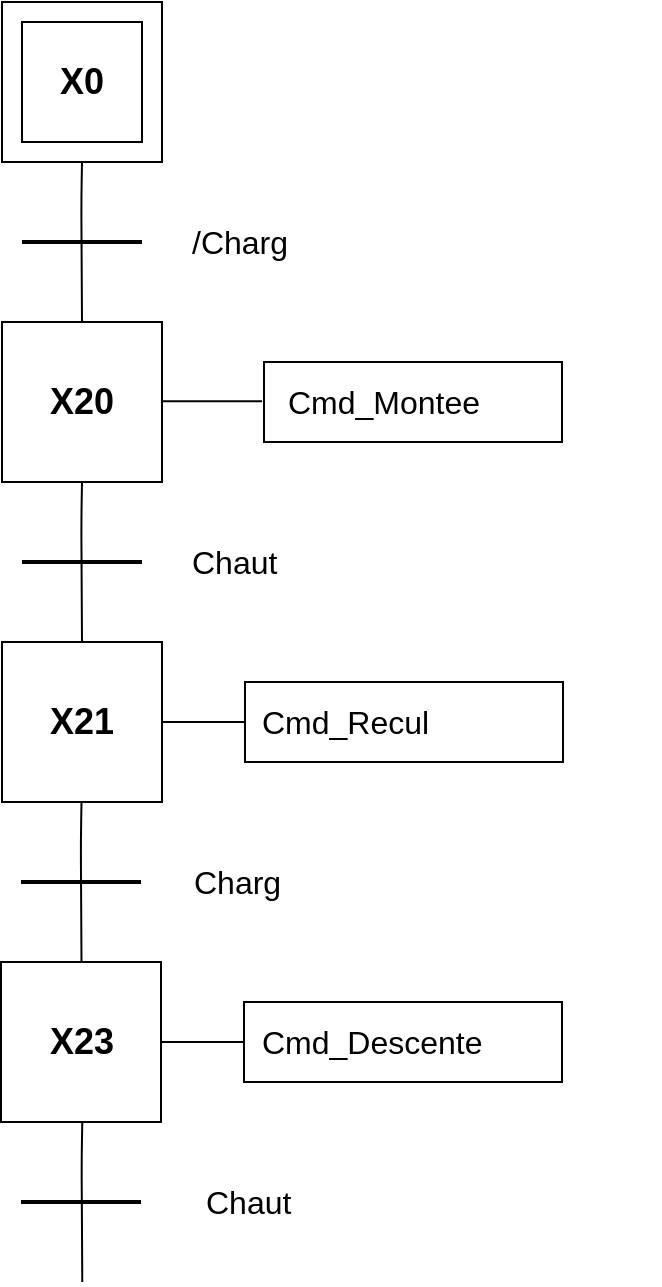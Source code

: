 <mxfile version="12.9.11" type="github"><diagram id="j1norhdIm9kePcJpWqvb" name="Page-1"><mxGraphModel dx="1221" dy="1814" grid="1" gridSize="10" guides="1" tooltips="1" connect="1" arrows="1" fold="1" page="1" pageScale="1" pageWidth="827" pageHeight="1169" math="0" shadow="0"><root><mxCell id="0"/><mxCell id="1" parent="0"/><mxCell id="5EyspFnGqT75Ce_qzCmO-32" value="" style="rounded=0;whiteSpace=wrap;html=1;" vertex="1" parent="1"><mxGeometry x="441" y="-540" width="159" height="40" as="geometry"/></mxCell><mxCell id="5EyspFnGqT75Ce_qzCmO-27" value="" style="rounded=0;whiteSpace=wrap;html=1;" vertex="1" parent="1"><mxGeometry x="451" y="-860" width="149" height="40" as="geometry"/></mxCell><mxCell id="5EyspFnGqT75Ce_qzCmO-1" value="" style="group" vertex="1" connectable="0" parent="1"><mxGeometry x="320" y="-1040" width="80" height="80" as="geometry"/></mxCell><mxCell id="5EyspFnGqT75Ce_qzCmO-2" value="" style="whiteSpace=wrap;html=1;aspect=fixed;" vertex="1" parent="5EyspFnGqT75Ce_qzCmO-1"><mxGeometry width="80" height="80" as="geometry"/></mxCell><mxCell id="5EyspFnGqT75Ce_qzCmO-3" value="" style="whiteSpace=wrap;html=1;aspect=fixed;" vertex="1" parent="5EyspFnGqT75Ce_qzCmO-1"><mxGeometry x="10" y="10" width="60" height="60" as="geometry"/></mxCell><mxCell id="5EyspFnGqT75Ce_qzCmO-4" value="&lt;font size=&quot;1&quot;&gt;&lt;b style=&quot;font-size: 18px&quot;&gt;X0&lt;/b&gt;&lt;/font&gt;" style="text;html=1;strokeColor=none;fillColor=none;align=center;verticalAlign=middle;whiteSpace=wrap;rounded=0;" vertex="1" parent="5EyspFnGqT75Ce_qzCmO-1"><mxGeometry x="20" y="30" width="40" height="20" as="geometry"/></mxCell><mxCell id="5EyspFnGqT75Ce_qzCmO-6" value="" style="endArrow=none;html=1;entryX=0.5;entryY=1;entryDx=0;entryDy=0;exitX=0.5;exitY=0;exitDx=0;exitDy=0;" edge="1" parent="1" source="5EyspFnGqT75Ce_qzCmO-7"><mxGeometry width="50" height="50" relative="1" as="geometry"><mxPoint x="360" y="-920" as="sourcePoint"/><mxPoint x="360" y="-960" as="targetPoint"/><Array as="points"><mxPoint x="359.66" y="-940"/></Array></mxGeometry></mxCell><mxCell id="5EyspFnGqT75Ce_qzCmO-7" value="" style="whiteSpace=wrap;html=1;aspect=fixed;" vertex="1" parent="1"><mxGeometry x="320.0" y="-880" width="80" height="80" as="geometry"/></mxCell><mxCell id="5EyspFnGqT75Ce_qzCmO-8" value="" style="endArrow=none;html=1;strokeWidth=2;" edge="1" parent="1"><mxGeometry width="50" height="50" relative="1" as="geometry"><mxPoint x="330" y="-920" as="sourcePoint"/><mxPoint x="390" y="-920" as="targetPoint"/></mxGeometry></mxCell><mxCell id="5EyspFnGqT75Ce_qzCmO-9" value="" style="endArrow=none;html=1;entryX=0.5;entryY=1;entryDx=0;entryDy=0;exitX=0.5;exitY=0;exitDx=0;exitDy=0;" edge="1" parent="1" source="5EyspFnGqT75Ce_qzCmO-10"><mxGeometry width="50" height="50" relative="1" as="geometry"><mxPoint x="360" y="-760" as="sourcePoint"/><mxPoint x="360" y="-800" as="targetPoint"/><Array as="points"><mxPoint x="359.66" y="-780"/></Array></mxGeometry></mxCell><mxCell id="5EyspFnGqT75Ce_qzCmO-10" value="" style="whiteSpace=wrap;html=1;aspect=fixed;" vertex="1" parent="1"><mxGeometry x="320.0" y="-720" width="80" height="80" as="geometry"/></mxCell><mxCell id="5EyspFnGqT75Ce_qzCmO-11" value="" style="endArrow=none;html=1;strokeWidth=2;" edge="1" parent="1"><mxGeometry width="50" height="50" relative="1" as="geometry"><mxPoint x="330" y="-760" as="sourcePoint"/><mxPoint x="390" y="-760" as="targetPoint"/></mxGeometry></mxCell><mxCell id="5EyspFnGqT75Ce_qzCmO-12" value="&lt;font size=&quot;1&quot;&gt;&lt;b style=&quot;font-size: 18px&quot;&gt;X20&lt;/b&gt;&lt;/font&gt;" style="text;html=1;strokeColor=none;fillColor=none;align=center;verticalAlign=middle;whiteSpace=wrap;rounded=0;" vertex="1" parent="1"><mxGeometry x="340" y="-850" width="40" height="20" as="geometry"/></mxCell><mxCell id="5EyspFnGqT75Ce_qzCmO-13" value="&lt;font size=&quot;1&quot;&gt;&lt;b style=&quot;font-size: 18px&quot;&gt;X21&lt;/b&gt;&lt;/font&gt;" style="text;html=1;strokeColor=none;fillColor=none;align=center;verticalAlign=middle;whiteSpace=wrap;rounded=0;" vertex="1" parent="1"><mxGeometry x="340" y="-690" width="40" height="20" as="geometry"/></mxCell><mxCell id="5EyspFnGqT75Ce_qzCmO-14" value="&lt;font style=&quot;font-size: 16px&quot;&gt;/Charg&lt;br&gt;&lt;/font&gt;" style="text;html=1;strokeColor=none;fillColor=none;align=left;verticalAlign=middle;whiteSpace=wrap;rounded=0;" vertex="1" parent="1"><mxGeometry x="413" y="-930" width="236" height="20" as="geometry"/></mxCell><mxCell id="5EyspFnGqT75Ce_qzCmO-15" value="" style="endArrow=none;html=1;strokeWidth=1;" edge="1" parent="1"><mxGeometry width="50" height="50" relative="1" as="geometry"><mxPoint x="400" y="-840.34" as="sourcePoint"/><mxPoint x="450" y="-840.34" as="targetPoint"/></mxGeometry></mxCell><mxCell id="5EyspFnGqT75Ce_qzCmO-16" value="&lt;font style=&quot;font-size: 16px&quot;&gt;Chaut&lt;br&gt;&lt;/font&gt;" style="text;html=1;strokeColor=none;fillColor=none;align=left;verticalAlign=middle;whiteSpace=wrap;rounded=0;" vertex="1" parent="1"><mxGeometry x="413" y="-770" width="77" height="20" as="geometry"/></mxCell><mxCell id="5EyspFnGqT75Ce_qzCmO-17" value="&lt;font style=&quot;font-size: 16px&quot;&gt;&lt;br&gt;&lt;/font&gt;" style="text;html=1;strokeColor=none;fillColor=none;align=left;verticalAlign=middle;whiteSpace=wrap;rounded=0;" vertex="1" parent="1"><mxGeometry x="413" y="-450" width="106" height="20" as="geometry"/></mxCell><mxCell id="5EyspFnGqT75Ce_qzCmO-18" value="&lt;font style=&quot;font-size: 16px&quot;&gt;Cmd_Montee&lt;/font&gt;" style="text;html=1;strokeColor=none;fillColor=none;align=left;verticalAlign=middle;whiteSpace=wrap;rounded=0;" vertex="1" parent="1"><mxGeometry x="461" y="-850" width="100" height="20" as="geometry"/></mxCell><mxCell id="5EyspFnGqT75Ce_qzCmO-19" value="" style="whiteSpace=wrap;html=1;aspect=fixed;" vertex="1" parent="1"><mxGeometry x="319.5" y="-560" width="80" height="80" as="geometry"/></mxCell><mxCell id="5EyspFnGqT75Ce_qzCmO-20" value="&lt;font size=&quot;1&quot;&gt;&lt;b style=&quot;font-size: 18px&quot;&gt;X23&lt;/b&gt;&lt;/font&gt;" style="text;html=1;strokeColor=none;fillColor=none;align=center;verticalAlign=middle;whiteSpace=wrap;rounded=0;" vertex="1" parent="1"><mxGeometry x="339.5" y="-530" width="40" height="20" as="geometry"/></mxCell><mxCell id="5EyspFnGqT75Ce_qzCmO-21" value="&lt;font style=&quot;font-size: 16px&quot;&gt;Cmd_Descente&lt;/font&gt;" style="text;html=1;strokeColor=none;fillColor=none;align=left;verticalAlign=middle;whiteSpace=wrap;rounded=0;" vertex="1" parent="1"><mxGeometry x="447.5" y="-530" width="140" height="20" as="geometry"/></mxCell><mxCell id="5EyspFnGqT75Ce_qzCmO-22" value="" style="endArrow=none;html=1;strokeWidth=1;entryX=0;entryY=0.5;entryDx=0;entryDy=0;exitX=1;exitY=0.5;exitDx=0;exitDy=0;" edge="1" parent="1" source="5EyspFnGqT75Ce_qzCmO-19"><mxGeometry width="50" height="50" relative="1" as="geometry"><mxPoint x="399.5" y="-520.5" as="sourcePoint"/><mxPoint x="440.5" y="-520" as="targetPoint"/></mxGeometry></mxCell><mxCell id="5EyspFnGqT75Ce_qzCmO-23" value="" style="endArrow=none;html=1;strokeWidth=2;" edge="1" parent="1"><mxGeometry width="50" height="50" relative="1" as="geometry"><mxPoint x="329.5" y="-440" as="sourcePoint"/><mxPoint x="389.5" y="-440" as="targetPoint"/></mxGeometry></mxCell><mxCell id="5EyspFnGqT75Ce_qzCmO-25" value="" style="endArrow=none;html=1;entryX=0.5;entryY=1;entryDx=0;entryDy=0;exitX=0.5;exitY=0;exitDx=0;exitDy=0;" edge="1" parent="1"><mxGeometry width="50" height="50" relative="1" as="geometry"><mxPoint x="359.75" y="-560.0" as="sourcePoint"/><mxPoint x="359.75" y="-640" as="targetPoint"/><Array as="points"><mxPoint x="359.41" y="-620"/></Array></mxGeometry></mxCell><mxCell id="5EyspFnGqT75Ce_qzCmO-26" value="" style="endArrow=none;html=1;strokeWidth=2;" edge="1" parent="1"><mxGeometry width="50" height="50" relative="1" as="geometry"><mxPoint x="329.5" y="-600.0" as="sourcePoint"/><mxPoint x="389.5" y="-600.0" as="targetPoint"/></mxGeometry></mxCell><mxCell id="5EyspFnGqT75Ce_qzCmO-37" value="" style="rounded=0;whiteSpace=wrap;html=1;" vertex="1" parent="1"><mxGeometry x="441.5" y="-700" width="159" height="40" as="geometry"/></mxCell><mxCell id="5EyspFnGqT75Ce_qzCmO-38" value="&lt;span style=&quot;font-size: 16px&quot;&gt;Cmd_Recul&lt;/span&gt;" style="text;html=1;strokeColor=none;fillColor=none;align=left;verticalAlign=middle;whiteSpace=wrap;rounded=0;" vertex="1" parent="1"><mxGeometry x="448" y="-690" width="140" height="20" as="geometry"/></mxCell><mxCell id="5EyspFnGqT75Ce_qzCmO-39" value="" style="endArrow=none;html=1;strokeWidth=1;entryX=0;entryY=0.5;entryDx=0;entryDy=0;exitX=1;exitY=0.5;exitDx=0;exitDy=0;" edge="1" parent="1"><mxGeometry width="50" height="50" relative="1" as="geometry"><mxPoint x="400" y="-680" as="sourcePoint"/><mxPoint x="441" y="-680" as="targetPoint"/></mxGeometry></mxCell><mxCell id="5EyspFnGqT75Ce_qzCmO-40" value="&lt;font style=&quot;font-size: 16px&quot;&gt;Charg&lt;br&gt;&lt;/font&gt;" style="text;html=1;strokeColor=none;fillColor=none;align=left;verticalAlign=middle;whiteSpace=wrap;rounded=0;" vertex="1" parent="1"><mxGeometry x="414" y="-610" width="77" height="20" as="geometry"/></mxCell><mxCell id="5EyspFnGqT75Ce_qzCmO-41" value="&lt;font style=&quot;font-size: 16px&quot;&gt;Chaut&lt;br&gt;&lt;/font&gt;" style="text;html=1;strokeColor=none;fillColor=none;align=left;verticalAlign=middle;whiteSpace=wrap;rounded=0;" vertex="1" parent="1"><mxGeometry x="420" y="-450" width="77" height="20" as="geometry"/></mxCell><mxCell id="5EyspFnGqT75Ce_qzCmO-43" value="" style="endArrow=none;html=1;entryX=0.5;entryY=1;entryDx=0;entryDy=0;exitX=0.5;exitY=0;exitDx=0;exitDy=0;" edge="1" parent="1"><mxGeometry width="50" height="50" relative="1" as="geometry"><mxPoint x="360.14" y="-400.0" as="sourcePoint"/><mxPoint x="360.14" y="-480" as="targetPoint"/><Array as="points"><mxPoint x="359.8" y="-460"/></Array></mxGeometry></mxCell></root></mxGraphModel></diagram></mxfile>
